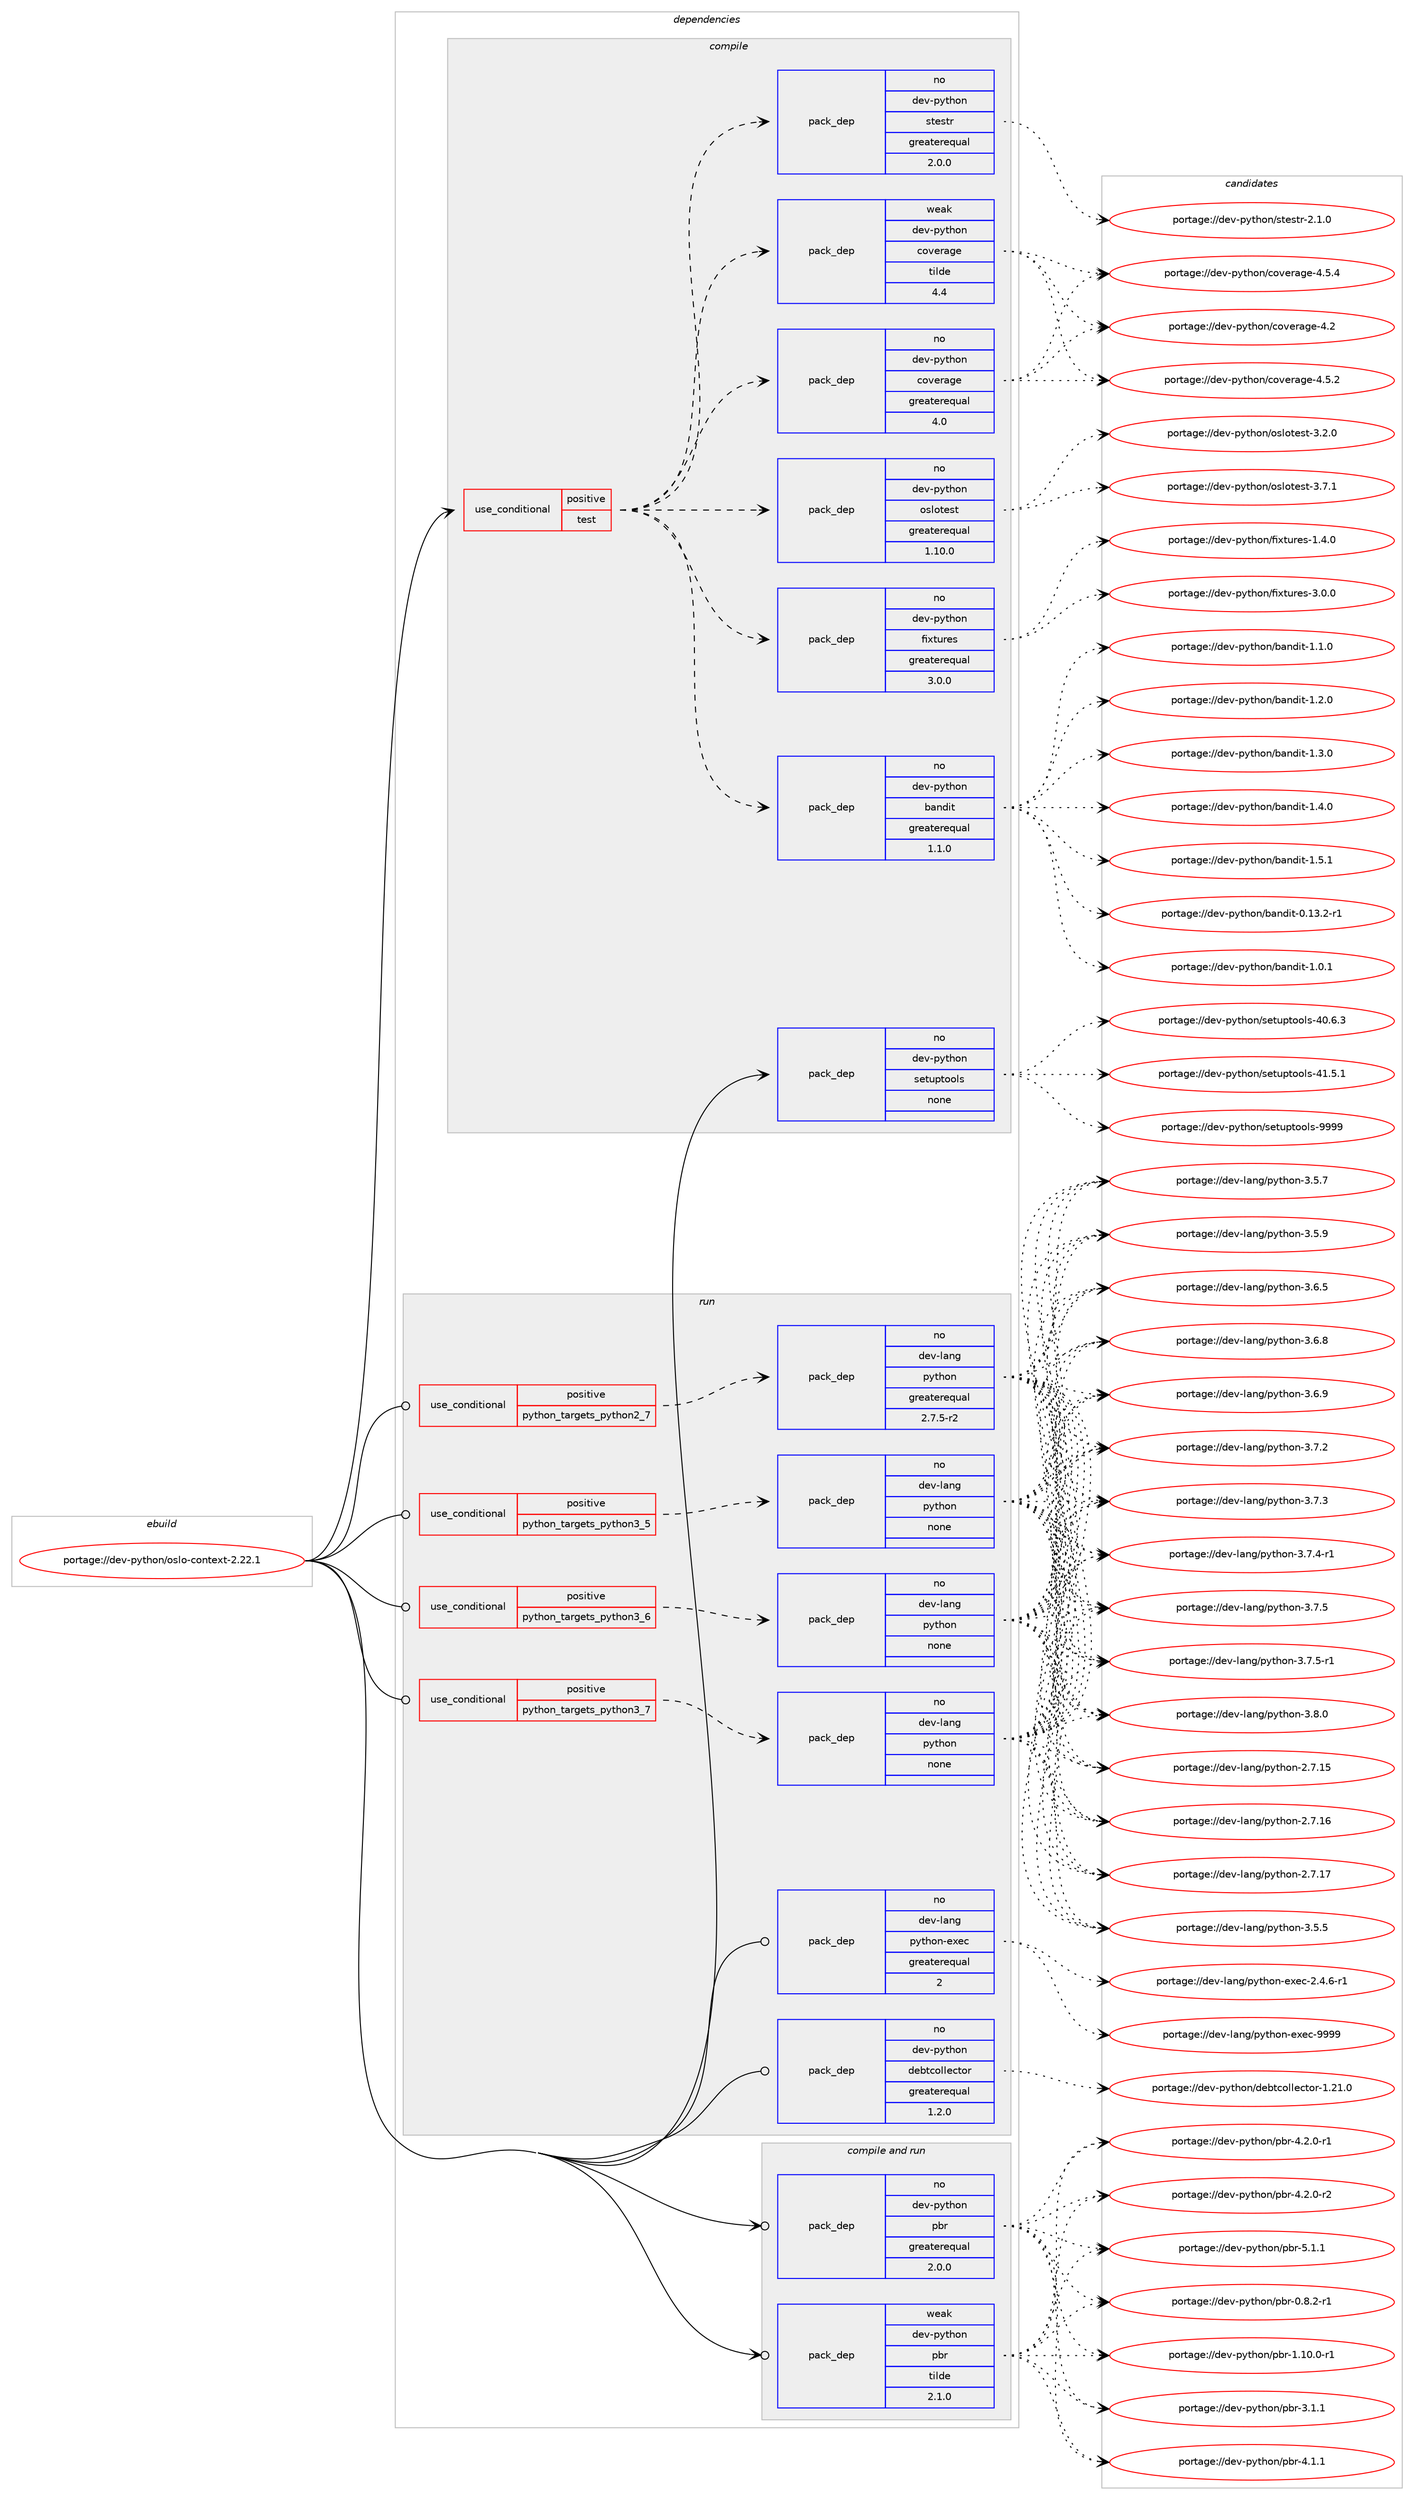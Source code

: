 digraph prolog {

# *************
# Graph options
# *************

newrank=true;
concentrate=true;
compound=true;
graph [rankdir=LR,fontname=Helvetica,fontsize=10,ranksep=1.5];#, ranksep=2.5, nodesep=0.2];
edge  [arrowhead=vee];
node  [fontname=Helvetica,fontsize=10];

# **********
# The ebuild
# **********

subgraph cluster_leftcol {
color=gray;
rank=same;
label=<<i>ebuild</i>>;
id [label="portage://dev-python/oslo-context-2.22.1", color=red, width=4, href="../dev-python/oslo-context-2.22.1.svg"];
}

# ****************
# The dependencies
# ****************

subgraph cluster_midcol {
color=gray;
label=<<i>dependencies</i>>;
subgraph cluster_compile {
fillcolor="#eeeeee";
style=filled;
label=<<i>compile</i>>;
subgraph cond33016 {
dependency153662 [label=<<TABLE BORDER="0" CELLBORDER="1" CELLSPACING="0" CELLPADDING="4"><TR><TD ROWSPAN="3" CELLPADDING="10">use_conditional</TD></TR><TR><TD>positive</TD></TR><TR><TD>test</TD></TR></TABLE>>, shape=none, color=red];
subgraph pack117317 {
dependency153663 [label=<<TABLE BORDER="0" CELLBORDER="1" CELLSPACING="0" CELLPADDING="4" WIDTH="220"><TR><TD ROWSPAN="6" CELLPADDING="30">pack_dep</TD></TR><TR><TD WIDTH="110">no</TD></TR><TR><TD>dev-python</TD></TR><TR><TD>fixtures</TD></TR><TR><TD>greaterequal</TD></TR><TR><TD>3.0.0</TD></TR></TABLE>>, shape=none, color=blue];
}
dependency153662:e -> dependency153663:w [weight=20,style="dashed",arrowhead="vee"];
subgraph pack117318 {
dependency153664 [label=<<TABLE BORDER="0" CELLBORDER="1" CELLSPACING="0" CELLPADDING="4" WIDTH="220"><TR><TD ROWSPAN="6" CELLPADDING="30">pack_dep</TD></TR><TR><TD WIDTH="110">no</TD></TR><TR><TD>dev-python</TD></TR><TR><TD>oslotest</TD></TR><TR><TD>greaterequal</TD></TR><TR><TD>1.10.0</TD></TR></TABLE>>, shape=none, color=blue];
}
dependency153662:e -> dependency153664:w [weight=20,style="dashed",arrowhead="vee"];
subgraph pack117319 {
dependency153665 [label=<<TABLE BORDER="0" CELLBORDER="1" CELLSPACING="0" CELLPADDING="4" WIDTH="220"><TR><TD ROWSPAN="6" CELLPADDING="30">pack_dep</TD></TR><TR><TD WIDTH="110">no</TD></TR><TR><TD>dev-python</TD></TR><TR><TD>coverage</TD></TR><TR><TD>greaterequal</TD></TR><TR><TD>4.0</TD></TR></TABLE>>, shape=none, color=blue];
}
dependency153662:e -> dependency153665:w [weight=20,style="dashed",arrowhead="vee"];
subgraph pack117320 {
dependency153666 [label=<<TABLE BORDER="0" CELLBORDER="1" CELLSPACING="0" CELLPADDING="4" WIDTH="220"><TR><TD ROWSPAN="6" CELLPADDING="30">pack_dep</TD></TR><TR><TD WIDTH="110">weak</TD></TR><TR><TD>dev-python</TD></TR><TR><TD>coverage</TD></TR><TR><TD>tilde</TD></TR><TR><TD>4.4</TD></TR></TABLE>>, shape=none, color=blue];
}
dependency153662:e -> dependency153666:w [weight=20,style="dashed",arrowhead="vee"];
subgraph pack117321 {
dependency153667 [label=<<TABLE BORDER="0" CELLBORDER="1" CELLSPACING="0" CELLPADDING="4" WIDTH="220"><TR><TD ROWSPAN="6" CELLPADDING="30">pack_dep</TD></TR><TR><TD WIDTH="110">no</TD></TR><TR><TD>dev-python</TD></TR><TR><TD>stestr</TD></TR><TR><TD>greaterequal</TD></TR><TR><TD>2.0.0</TD></TR></TABLE>>, shape=none, color=blue];
}
dependency153662:e -> dependency153667:w [weight=20,style="dashed",arrowhead="vee"];
subgraph pack117322 {
dependency153668 [label=<<TABLE BORDER="0" CELLBORDER="1" CELLSPACING="0" CELLPADDING="4" WIDTH="220"><TR><TD ROWSPAN="6" CELLPADDING="30">pack_dep</TD></TR><TR><TD WIDTH="110">no</TD></TR><TR><TD>dev-python</TD></TR><TR><TD>bandit</TD></TR><TR><TD>greaterequal</TD></TR><TR><TD>1.1.0</TD></TR></TABLE>>, shape=none, color=blue];
}
dependency153662:e -> dependency153668:w [weight=20,style="dashed",arrowhead="vee"];
}
id:e -> dependency153662:w [weight=20,style="solid",arrowhead="vee"];
subgraph pack117323 {
dependency153669 [label=<<TABLE BORDER="0" CELLBORDER="1" CELLSPACING="0" CELLPADDING="4" WIDTH="220"><TR><TD ROWSPAN="6" CELLPADDING="30">pack_dep</TD></TR><TR><TD WIDTH="110">no</TD></TR><TR><TD>dev-python</TD></TR><TR><TD>setuptools</TD></TR><TR><TD>none</TD></TR><TR><TD></TD></TR></TABLE>>, shape=none, color=blue];
}
id:e -> dependency153669:w [weight=20,style="solid",arrowhead="vee"];
}
subgraph cluster_compileandrun {
fillcolor="#eeeeee";
style=filled;
label=<<i>compile and run</i>>;
subgraph pack117324 {
dependency153670 [label=<<TABLE BORDER="0" CELLBORDER="1" CELLSPACING="0" CELLPADDING="4" WIDTH="220"><TR><TD ROWSPAN="6" CELLPADDING="30">pack_dep</TD></TR><TR><TD WIDTH="110">no</TD></TR><TR><TD>dev-python</TD></TR><TR><TD>pbr</TD></TR><TR><TD>greaterequal</TD></TR><TR><TD>2.0.0</TD></TR></TABLE>>, shape=none, color=blue];
}
id:e -> dependency153670:w [weight=20,style="solid",arrowhead="odotvee"];
subgraph pack117325 {
dependency153671 [label=<<TABLE BORDER="0" CELLBORDER="1" CELLSPACING="0" CELLPADDING="4" WIDTH="220"><TR><TD ROWSPAN="6" CELLPADDING="30">pack_dep</TD></TR><TR><TD WIDTH="110">weak</TD></TR><TR><TD>dev-python</TD></TR><TR><TD>pbr</TD></TR><TR><TD>tilde</TD></TR><TR><TD>2.1.0</TD></TR></TABLE>>, shape=none, color=blue];
}
id:e -> dependency153671:w [weight=20,style="solid",arrowhead="odotvee"];
}
subgraph cluster_run {
fillcolor="#eeeeee";
style=filled;
label=<<i>run</i>>;
subgraph cond33017 {
dependency153672 [label=<<TABLE BORDER="0" CELLBORDER="1" CELLSPACING="0" CELLPADDING="4"><TR><TD ROWSPAN="3" CELLPADDING="10">use_conditional</TD></TR><TR><TD>positive</TD></TR><TR><TD>python_targets_python2_7</TD></TR></TABLE>>, shape=none, color=red];
subgraph pack117326 {
dependency153673 [label=<<TABLE BORDER="0" CELLBORDER="1" CELLSPACING="0" CELLPADDING="4" WIDTH="220"><TR><TD ROWSPAN="6" CELLPADDING="30">pack_dep</TD></TR><TR><TD WIDTH="110">no</TD></TR><TR><TD>dev-lang</TD></TR><TR><TD>python</TD></TR><TR><TD>greaterequal</TD></TR><TR><TD>2.7.5-r2</TD></TR></TABLE>>, shape=none, color=blue];
}
dependency153672:e -> dependency153673:w [weight=20,style="dashed",arrowhead="vee"];
}
id:e -> dependency153672:w [weight=20,style="solid",arrowhead="odot"];
subgraph cond33018 {
dependency153674 [label=<<TABLE BORDER="0" CELLBORDER="1" CELLSPACING="0" CELLPADDING="4"><TR><TD ROWSPAN="3" CELLPADDING="10">use_conditional</TD></TR><TR><TD>positive</TD></TR><TR><TD>python_targets_python3_5</TD></TR></TABLE>>, shape=none, color=red];
subgraph pack117327 {
dependency153675 [label=<<TABLE BORDER="0" CELLBORDER="1" CELLSPACING="0" CELLPADDING="4" WIDTH="220"><TR><TD ROWSPAN="6" CELLPADDING="30">pack_dep</TD></TR><TR><TD WIDTH="110">no</TD></TR><TR><TD>dev-lang</TD></TR><TR><TD>python</TD></TR><TR><TD>none</TD></TR><TR><TD></TD></TR></TABLE>>, shape=none, color=blue];
}
dependency153674:e -> dependency153675:w [weight=20,style="dashed",arrowhead="vee"];
}
id:e -> dependency153674:w [weight=20,style="solid",arrowhead="odot"];
subgraph cond33019 {
dependency153676 [label=<<TABLE BORDER="0" CELLBORDER="1" CELLSPACING="0" CELLPADDING="4"><TR><TD ROWSPAN="3" CELLPADDING="10">use_conditional</TD></TR><TR><TD>positive</TD></TR><TR><TD>python_targets_python3_6</TD></TR></TABLE>>, shape=none, color=red];
subgraph pack117328 {
dependency153677 [label=<<TABLE BORDER="0" CELLBORDER="1" CELLSPACING="0" CELLPADDING="4" WIDTH="220"><TR><TD ROWSPAN="6" CELLPADDING="30">pack_dep</TD></TR><TR><TD WIDTH="110">no</TD></TR><TR><TD>dev-lang</TD></TR><TR><TD>python</TD></TR><TR><TD>none</TD></TR><TR><TD></TD></TR></TABLE>>, shape=none, color=blue];
}
dependency153676:e -> dependency153677:w [weight=20,style="dashed",arrowhead="vee"];
}
id:e -> dependency153676:w [weight=20,style="solid",arrowhead="odot"];
subgraph cond33020 {
dependency153678 [label=<<TABLE BORDER="0" CELLBORDER="1" CELLSPACING="0" CELLPADDING="4"><TR><TD ROWSPAN="3" CELLPADDING="10">use_conditional</TD></TR><TR><TD>positive</TD></TR><TR><TD>python_targets_python3_7</TD></TR></TABLE>>, shape=none, color=red];
subgraph pack117329 {
dependency153679 [label=<<TABLE BORDER="0" CELLBORDER="1" CELLSPACING="0" CELLPADDING="4" WIDTH="220"><TR><TD ROWSPAN="6" CELLPADDING="30">pack_dep</TD></TR><TR><TD WIDTH="110">no</TD></TR><TR><TD>dev-lang</TD></TR><TR><TD>python</TD></TR><TR><TD>none</TD></TR><TR><TD></TD></TR></TABLE>>, shape=none, color=blue];
}
dependency153678:e -> dependency153679:w [weight=20,style="dashed",arrowhead="vee"];
}
id:e -> dependency153678:w [weight=20,style="solid",arrowhead="odot"];
subgraph pack117330 {
dependency153680 [label=<<TABLE BORDER="0" CELLBORDER="1" CELLSPACING="0" CELLPADDING="4" WIDTH="220"><TR><TD ROWSPAN="6" CELLPADDING="30">pack_dep</TD></TR><TR><TD WIDTH="110">no</TD></TR><TR><TD>dev-lang</TD></TR><TR><TD>python-exec</TD></TR><TR><TD>greaterequal</TD></TR><TR><TD>2</TD></TR></TABLE>>, shape=none, color=blue];
}
id:e -> dependency153680:w [weight=20,style="solid",arrowhead="odot"];
subgraph pack117331 {
dependency153681 [label=<<TABLE BORDER="0" CELLBORDER="1" CELLSPACING="0" CELLPADDING="4" WIDTH="220"><TR><TD ROWSPAN="6" CELLPADDING="30">pack_dep</TD></TR><TR><TD WIDTH="110">no</TD></TR><TR><TD>dev-python</TD></TR><TR><TD>debtcollector</TD></TR><TR><TD>greaterequal</TD></TR><TR><TD>1.2.0</TD></TR></TABLE>>, shape=none, color=blue];
}
id:e -> dependency153681:w [weight=20,style="solid",arrowhead="odot"];
}
}

# **************
# The candidates
# **************

subgraph cluster_choices {
rank=same;
color=gray;
label=<<i>candidates</i>>;

subgraph choice117317 {
color=black;
nodesep=1;
choiceportage1001011184511212111610411111047102105120116117114101115454946524648 [label="portage://dev-python/fixtures-1.4.0", color=red, width=4,href="../dev-python/fixtures-1.4.0.svg"];
choiceportage1001011184511212111610411111047102105120116117114101115455146484648 [label="portage://dev-python/fixtures-3.0.0", color=red, width=4,href="../dev-python/fixtures-3.0.0.svg"];
dependency153663:e -> choiceportage1001011184511212111610411111047102105120116117114101115454946524648:w [style=dotted,weight="100"];
dependency153663:e -> choiceportage1001011184511212111610411111047102105120116117114101115455146484648:w [style=dotted,weight="100"];
}
subgraph choice117318 {
color=black;
nodesep=1;
choiceportage1001011184511212111610411111047111115108111116101115116455146504648 [label="portage://dev-python/oslotest-3.2.0", color=red, width=4,href="../dev-python/oslotest-3.2.0.svg"];
choiceportage1001011184511212111610411111047111115108111116101115116455146554649 [label="portage://dev-python/oslotest-3.7.1", color=red, width=4,href="../dev-python/oslotest-3.7.1.svg"];
dependency153664:e -> choiceportage1001011184511212111610411111047111115108111116101115116455146504648:w [style=dotted,weight="100"];
dependency153664:e -> choiceportage1001011184511212111610411111047111115108111116101115116455146554649:w [style=dotted,weight="100"];
}
subgraph choice117319 {
color=black;
nodesep=1;
choiceportage1001011184511212111610411111047991111181011149710310145524650 [label="portage://dev-python/coverage-4.2", color=red, width=4,href="../dev-python/coverage-4.2.svg"];
choiceportage10010111845112121116104111110479911111810111497103101455246534650 [label="portage://dev-python/coverage-4.5.2", color=red, width=4,href="../dev-python/coverage-4.5.2.svg"];
choiceportage10010111845112121116104111110479911111810111497103101455246534652 [label="portage://dev-python/coverage-4.5.4", color=red, width=4,href="../dev-python/coverage-4.5.4.svg"];
dependency153665:e -> choiceportage1001011184511212111610411111047991111181011149710310145524650:w [style=dotted,weight="100"];
dependency153665:e -> choiceportage10010111845112121116104111110479911111810111497103101455246534650:w [style=dotted,weight="100"];
dependency153665:e -> choiceportage10010111845112121116104111110479911111810111497103101455246534652:w [style=dotted,weight="100"];
}
subgraph choice117320 {
color=black;
nodesep=1;
choiceportage1001011184511212111610411111047991111181011149710310145524650 [label="portage://dev-python/coverage-4.2", color=red, width=4,href="../dev-python/coverage-4.2.svg"];
choiceportage10010111845112121116104111110479911111810111497103101455246534650 [label="portage://dev-python/coverage-4.5.2", color=red, width=4,href="../dev-python/coverage-4.5.2.svg"];
choiceportage10010111845112121116104111110479911111810111497103101455246534652 [label="portage://dev-python/coverage-4.5.4", color=red, width=4,href="../dev-python/coverage-4.5.4.svg"];
dependency153666:e -> choiceportage1001011184511212111610411111047991111181011149710310145524650:w [style=dotted,weight="100"];
dependency153666:e -> choiceportage10010111845112121116104111110479911111810111497103101455246534650:w [style=dotted,weight="100"];
dependency153666:e -> choiceportage10010111845112121116104111110479911111810111497103101455246534652:w [style=dotted,weight="100"];
}
subgraph choice117321 {
color=black;
nodesep=1;
choiceportage1001011184511212111610411111047115116101115116114455046494648 [label="portage://dev-python/stestr-2.1.0", color=red, width=4,href="../dev-python/stestr-2.1.0.svg"];
dependency153667:e -> choiceportage1001011184511212111610411111047115116101115116114455046494648:w [style=dotted,weight="100"];
}
subgraph choice117322 {
color=black;
nodesep=1;
choiceportage10010111845112121116104111110479897110100105116454846495146504511449 [label="portage://dev-python/bandit-0.13.2-r1", color=red, width=4,href="../dev-python/bandit-0.13.2-r1.svg"];
choiceportage10010111845112121116104111110479897110100105116454946484649 [label="portage://dev-python/bandit-1.0.1", color=red, width=4,href="../dev-python/bandit-1.0.1.svg"];
choiceportage10010111845112121116104111110479897110100105116454946494648 [label="portage://dev-python/bandit-1.1.0", color=red, width=4,href="../dev-python/bandit-1.1.0.svg"];
choiceportage10010111845112121116104111110479897110100105116454946504648 [label="portage://dev-python/bandit-1.2.0", color=red, width=4,href="../dev-python/bandit-1.2.0.svg"];
choiceportage10010111845112121116104111110479897110100105116454946514648 [label="portage://dev-python/bandit-1.3.0", color=red, width=4,href="../dev-python/bandit-1.3.0.svg"];
choiceportage10010111845112121116104111110479897110100105116454946524648 [label="portage://dev-python/bandit-1.4.0", color=red, width=4,href="../dev-python/bandit-1.4.0.svg"];
choiceportage10010111845112121116104111110479897110100105116454946534649 [label="portage://dev-python/bandit-1.5.1", color=red, width=4,href="../dev-python/bandit-1.5.1.svg"];
dependency153668:e -> choiceportage10010111845112121116104111110479897110100105116454846495146504511449:w [style=dotted,weight="100"];
dependency153668:e -> choiceportage10010111845112121116104111110479897110100105116454946484649:w [style=dotted,weight="100"];
dependency153668:e -> choiceportage10010111845112121116104111110479897110100105116454946494648:w [style=dotted,weight="100"];
dependency153668:e -> choiceportage10010111845112121116104111110479897110100105116454946504648:w [style=dotted,weight="100"];
dependency153668:e -> choiceportage10010111845112121116104111110479897110100105116454946514648:w [style=dotted,weight="100"];
dependency153668:e -> choiceportage10010111845112121116104111110479897110100105116454946524648:w [style=dotted,weight="100"];
dependency153668:e -> choiceportage10010111845112121116104111110479897110100105116454946534649:w [style=dotted,weight="100"];
}
subgraph choice117323 {
color=black;
nodesep=1;
choiceportage100101118451121211161041111104711510111611711211611111110811545524846544651 [label="portage://dev-python/setuptools-40.6.3", color=red, width=4,href="../dev-python/setuptools-40.6.3.svg"];
choiceportage100101118451121211161041111104711510111611711211611111110811545524946534649 [label="portage://dev-python/setuptools-41.5.1", color=red, width=4,href="../dev-python/setuptools-41.5.1.svg"];
choiceportage10010111845112121116104111110471151011161171121161111111081154557575757 [label="portage://dev-python/setuptools-9999", color=red, width=4,href="../dev-python/setuptools-9999.svg"];
dependency153669:e -> choiceportage100101118451121211161041111104711510111611711211611111110811545524846544651:w [style=dotted,weight="100"];
dependency153669:e -> choiceportage100101118451121211161041111104711510111611711211611111110811545524946534649:w [style=dotted,weight="100"];
dependency153669:e -> choiceportage10010111845112121116104111110471151011161171121161111111081154557575757:w [style=dotted,weight="100"];
}
subgraph choice117324 {
color=black;
nodesep=1;
choiceportage1001011184511212111610411111047112981144548465646504511449 [label="portage://dev-python/pbr-0.8.2-r1", color=red, width=4,href="../dev-python/pbr-0.8.2-r1.svg"];
choiceportage100101118451121211161041111104711298114454946494846484511449 [label="portage://dev-python/pbr-1.10.0-r1", color=red, width=4,href="../dev-python/pbr-1.10.0-r1.svg"];
choiceportage100101118451121211161041111104711298114455146494649 [label="portage://dev-python/pbr-3.1.1", color=red, width=4,href="../dev-python/pbr-3.1.1.svg"];
choiceportage100101118451121211161041111104711298114455246494649 [label="portage://dev-python/pbr-4.1.1", color=red, width=4,href="../dev-python/pbr-4.1.1.svg"];
choiceportage1001011184511212111610411111047112981144552465046484511449 [label="portage://dev-python/pbr-4.2.0-r1", color=red, width=4,href="../dev-python/pbr-4.2.0-r1.svg"];
choiceportage1001011184511212111610411111047112981144552465046484511450 [label="portage://dev-python/pbr-4.2.0-r2", color=red, width=4,href="../dev-python/pbr-4.2.0-r2.svg"];
choiceportage100101118451121211161041111104711298114455346494649 [label="portage://dev-python/pbr-5.1.1", color=red, width=4,href="../dev-python/pbr-5.1.1.svg"];
dependency153670:e -> choiceportage1001011184511212111610411111047112981144548465646504511449:w [style=dotted,weight="100"];
dependency153670:e -> choiceportage100101118451121211161041111104711298114454946494846484511449:w [style=dotted,weight="100"];
dependency153670:e -> choiceportage100101118451121211161041111104711298114455146494649:w [style=dotted,weight="100"];
dependency153670:e -> choiceportage100101118451121211161041111104711298114455246494649:w [style=dotted,weight="100"];
dependency153670:e -> choiceportage1001011184511212111610411111047112981144552465046484511449:w [style=dotted,weight="100"];
dependency153670:e -> choiceportage1001011184511212111610411111047112981144552465046484511450:w [style=dotted,weight="100"];
dependency153670:e -> choiceportage100101118451121211161041111104711298114455346494649:w [style=dotted,weight="100"];
}
subgraph choice117325 {
color=black;
nodesep=1;
choiceportage1001011184511212111610411111047112981144548465646504511449 [label="portage://dev-python/pbr-0.8.2-r1", color=red, width=4,href="../dev-python/pbr-0.8.2-r1.svg"];
choiceportage100101118451121211161041111104711298114454946494846484511449 [label="portage://dev-python/pbr-1.10.0-r1", color=red, width=4,href="../dev-python/pbr-1.10.0-r1.svg"];
choiceportage100101118451121211161041111104711298114455146494649 [label="portage://dev-python/pbr-3.1.1", color=red, width=4,href="../dev-python/pbr-3.1.1.svg"];
choiceportage100101118451121211161041111104711298114455246494649 [label="portage://dev-python/pbr-4.1.1", color=red, width=4,href="../dev-python/pbr-4.1.1.svg"];
choiceportage1001011184511212111610411111047112981144552465046484511449 [label="portage://dev-python/pbr-4.2.0-r1", color=red, width=4,href="../dev-python/pbr-4.2.0-r1.svg"];
choiceportage1001011184511212111610411111047112981144552465046484511450 [label="portage://dev-python/pbr-4.2.0-r2", color=red, width=4,href="../dev-python/pbr-4.2.0-r2.svg"];
choiceportage100101118451121211161041111104711298114455346494649 [label="portage://dev-python/pbr-5.1.1", color=red, width=4,href="../dev-python/pbr-5.1.1.svg"];
dependency153671:e -> choiceportage1001011184511212111610411111047112981144548465646504511449:w [style=dotted,weight="100"];
dependency153671:e -> choiceportage100101118451121211161041111104711298114454946494846484511449:w [style=dotted,weight="100"];
dependency153671:e -> choiceportage100101118451121211161041111104711298114455146494649:w [style=dotted,weight="100"];
dependency153671:e -> choiceportage100101118451121211161041111104711298114455246494649:w [style=dotted,weight="100"];
dependency153671:e -> choiceportage1001011184511212111610411111047112981144552465046484511449:w [style=dotted,weight="100"];
dependency153671:e -> choiceportage1001011184511212111610411111047112981144552465046484511450:w [style=dotted,weight="100"];
dependency153671:e -> choiceportage100101118451121211161041111104711298114455346494649:w [style=dotted,weight="100"];
}
subgraph choice117326 {
color=black;
nodesep=1;
choiceportage10010111845108971101034711212111610411111045504655464953 [label="portage://dev-lang/python-2.7.15", color=red, width=4,href="../dev-lang/python-2.7.15.svg"];
choiceportage10010111845108971101034711212111610411111045504655464954 [label="portage://dev-lang/python-2.7.16", color=red, width=4,href="../dev-lang/python-2.7.16.svg"];
choiceportage10010111845108971101034711212111610411111045504655464955 [label="portage://dev-lang/python-2.7.17", color=red, width=4,href="../dev-lang/python-2.7.17.svg"];
choiceportage100101118451089711010347112121116104111110455146534653 [label="portage://dev-lang/python-3.5.5", color=red, width=4,href="../dev-lang/python-3.5.5.svg"];
choiceportage100101118451089711010347112121116104111110455146534655 [label="portage://dev-lang/python-3.5.7", color=red, width=4,href="../dev-lang/python-3.5.7.svg"];
choiceportage100101118451089711010347112121116104111110455146534657 [label="portage://dev-lang/python-3.5.9", color=red, width=4,href="../dev-lang/python-3.5.9.svg"];
choiceportage100101118451089711010347112121116104111110455146544653 [label="portage://dev-lang/python-3.6.5", color=red, width=4,href="../dev-lang/python-3.6.5.svg"];
choiceportage100101118451089711010347112121116104111110455146544656 [label="portage://dev-lang/python-3.6.8", color=red, width=4,href="../dev-lang/python-3.6.8.svg"];
choiceportage100101118451089711010347112121116104111110455146544657 [label="portage://dev-lang/python-3.6.9", color=red, width=4,href="../dev-lang/python-3.6.9.svg"];
choiceportage100101118451089711010347112121116104111110455146554650 [label="portage://dev-lang/python-3.7.2", color=red, width=4,href="../dev-lang/python-3.7.2.svg"];
choiceportage100101118451089711010347112121116104111110455146554651 [label="portage://dev-lang/python-3.7.3", color=red, width=4,href="../dev-lang/python-3.7.3.svg"];
choiceportage1001011184510897110103471121211161041111104551465546524511449 [label="portage://dev-lang/python-3.7.4-r1", color=red, width=4,href="../dev-lang/python-3.7.4-r1.svg"];
choiceportage100101118451089711010347112121116104111110455146554653 [label="portage://dev-lang/python-3.7.5", color=red, width=4,href="../dev-lang/python-3.7.5.svg"];
choiceportage1001011184510897110103471121211161041111104551465546534511449 [label="portage://dev-lang/python-3.7.5-r1", color=red, width=4,href="../dev-lang/python-3.7.5-r1.svg"];
choiceportage100101118451089711010347112121116104111110455146564648 [label="portage://dev-lang/python-3.8.0", color=red, width=4,href="../dev-lang/python-3.8.0.svg"];
dependency153673:e -> choiceportage10010111845108971101034711212111610411111045504655464953:w [style=dotted,weight="100"];
dependency153673:e -> choiceportage10010111845108971101034711212111610411111045504655464954:w [style=dotted,weight="100"];
dependency153673:e -> choiceportage10010111845108971101034711212111610411111045504655464955:w [style=dotted,weight="100"];
dependency153673:e -> choiceportage100101118451089711010347112121116104111110455146534653:w [style=dotted,weight="100"];
dependency153673:e -> choiceportage100101118451089711010347112121116104111110455146534655:w [style=dotted,weight="100"];
dependency153673:e -> choiceportage100101118451089711010347112121116104111110455146534657:w [style=dotted,weight="100"];
dependency153673:e -> choiceportage100101118451089711010347112121116104111110455146544653:w [style=dotted,weight="100"];
dependency153673:e -> choiceportage100101118451089711010347112121116104111110455146544656:w [style=dotted,weight="100"];
dependency153673:e -> choiceportage100101118451089711010347112121116104111110455146544657:w [style=dotted,weight="100"];
dependency153673:e -> choiceportage100101118451089711010347112121116104111110455146554650:w [style=dotted,weight="100"];
dependency153673:e -> choiceportage100101118451089711010347112121116104111110455146554651:w [style=dotted,weight="100"];
dependency153673:e -> choiceportage1001011184510897110103471121211161041111104551465546524511449:w [style=dotted,weight="100"];
dependency153673:e -> choiceportage100101118451089711010347112121116104111110455146554653:w [style=dotted,weight="100"];
dependency153673:e -> choiceportage1001011184510897110103471121211161041111104551465546534511449:w [style=dotted,weight="100"];
dependency153673:e -> choiceportage100101118451089711010347112121116104111110455146564648:w [style=dotted,weight="100"];
}
subgraph choice117327 {
color=black;
nodesep=1;
choiceportage10010111845108971101034711212111610411111045504655464953 [label="portage://dev-lang/python-2.7.15", color=red, width=4,href="../dev-lang/python-2.7.15.svg"];
choiceportage10010111845108971101034711212111610411111045504655464954 [label="portage://dev-lang/python-2.7.16", color=red, width=4,href="../dev-lang/python-2.7.16.svg"];
choiceportage10010111845108971101034711212111610411111045504655464955 [label="portage://dev-lang/python-2.7.17", color=red, width=4,href="../dev-lang/python-2.7.17.svg"];
choiceportage100101118451089711010347112121116104111110455146534653 [label="portage://dev-lang/python-3.5.5", color=red, width=4,href="../dev-lang/python-3.5.5.svg"];
choiceportage100101118451089711010347112121116104111110455146534655 [label="portage://dev-lang/python-3.5.7", color=red, width=4,href="../dev-lang/python-3.5.7.svg"];
choiceportage100101118451089711010347112121116104111110455146534657 [label="portage://dev-lang/python-3.5.9", color=red, width=4,href="../dev-lang/python-3.5.9.svg"];
choiceportage100101118451089711010347112121116104111110455146544653 [label="portage://dev-lang/python-3.6.5", color=red, width=4,href="../dev-lang/python-3.6.5.svg"];
choiceportage100101118451089711010347112121116104111110455146544656 [label="portage://dev-lang/python-3.6.8", color=red, width=4,href="../dev-lang/python-3.6.8.svg"];
choiceportage100101118451089711010347112121116104111110455146544657 [label="portage://dev-lang/python-3.6.9", color=red, width=4,href="../dev-lang/python-3.6.9.svg"];
choiceportage100101118451089711010347112121116104111110455146554650 [label="portage://dev-lang/python-3.7.2", color=red, width=4,href="../dev-lang/python-3.7.2.svg"];
choiceportage100101118451089711010347112121116104111110455146554651 [label="portage://dev-lang/python-3.7.3", color=red, width=4,href="../dev-lang/python-3.7.3.svg"];
choiceportage1001011184510897110103471121211161041111104551465546524511449 [label="portage://dev-lang/python-3.7.4-r1", color=red, width=4,href="../dev-lang/python-3.7.4-r1.svg"];
choiceportage100101118451089711010347112121116104111110455146554653 [label="portage://dev-lang/python-3.7.5", color=red, width=4,href="../dev-lang/python-3.7.5.svg"];
choiceportage1001011184510897110103471121211161041111104551465546534511449 [label="portage://dev-lang/python-3.7.5-r1", color=red, width=4,href="../dev-lang/python-3.7.5-r1.svg"];
choiceportage100101118451089711010347112121116104111110455146564648 [label="portage://dev-lang/python-3.8.0", color=red, width=4,href="../dev-lang/python-3.8.0.svg"];
dependency153675:e -> choiceportage10010111845108971101034711212111610411111045504655464953:w [style=dotted,weight="100"];
dependency153675:e -> choiceportage10010111845108971101034711212111610411111045504655464954:w [style=dotted,weight="100"];
dependency153675:e -> choiceportage10010111845108971101034711212111610411111045504655464955:w [style=dotted,weight="100"];
dependency153675:e -> choiceportage100101118451089711010347112121116104111110455146534653:w [style=dotted,weight="100"];
dependency153675:e -> choiceportage100101118451089711010347112121116104111110455146534655:w [style=dotted,weight="100"];
dependency153675:e -> choiceportage100101118451089711010347112121116104111110455146534657:w [style=dotted,weight="100"];
dependency153675:e -> choiceportage100101118451089711010347112121116104111110455146544653:w [style=dotted,weight="100"];
dependency153675:e -> choiceportage100101118451089711010347112121116104111110455146544656:w [style=dotted,weight="100"];
dependency153675:e -> choiceportage100101118451089711010347112121116104111110455146544657:w [style=dotted,weight="100"];
dependency153675:e -> choiceportage100101118451089711010347112121116104111110455146554650:w [style=dotted,weight="100"];
dependency153675:e -> choiceportage100101118451089711010347112121116104111110455146554651:w [style=dotted,weight="100"];
dependency153675:e -> choiceportage1001011184510897110103471121211161041111104551465546524511449:w [style=dotted,weight="100"];
dependency153675:e -> choiceportage100101118451089711010347112121116104111110455146554653:w [style=dotted,weight="100"];
dependency153675:e -> choiceportage1001011184510897110103471121211161041111104551465546534511449:w [style=dotted,weight="100"];
dependency153675:e -> choiceportage100101118451089711010347112121116104111110455146564648:w [style=dotted,weight="100"];
}
subgraph choice117328 {
color=black;
nodesep=1;
choiceportage10010111845108971101034711212111610411111045504655464953 [label="portage://dev-lang/python-2.7.15", color=red, width=4,href="../dev-lang/python-2.7.15.svg"];
choiceportage10010111845108971101034711212111610411111045504655464954 [label="portage://dev-lang/python-2.7.16", color=red, width=4,href="../dev-lang/python-2.7.16.svg"];
choiceportage10010111845108971101034711212111610411111045504655464955 [label="portage://dev-lang/python-2.7.17", color=red, width=4,href="../dev-lang/python-2.7.17.svg"];
choiceportage100101118451089711010347112121116104111110455146534653 [label="portage://dev-lang/python-3.5.5", color=red, width=4,href="../dev-lang/python-3.5.5.svg"];
choiceportage100101118451089711010347112121116104111110455146534655 [label="portage://dev-lang/python-3.5.7", color=red, width=4,href="../dev-lang/python-3.5.7.svg"];
choiceportage100101118451089711010347112121116104111110455146534657 [label="portage://dev-lang/python-3.5.9", color=red, width=4,href="../dev-lang/python-3.5.9.svg"];
choiceportage100101118451089711010347112121116104111110455146544653 [label="portage://dev-lang/python-3.6.5", color=red, width=4,href="../dev-lang/python-3.6.5.svg"];
choiceportage100101118451089711010347112121116104111110455146544656 [label="portage://dev-lang/python-3.6.8", color=red, width=4,href="../dev-lang/python-3.6.8.svg"];
choiceportage100101118451089711010347112121116104111110455146544657 [label="portage://dev-lang/python-3.6.9", color=red, width=4,href="../dev-lang/python-3.6.9.svg"];
choiceportage100101118451089711010347112121116104111110455146554650 [label="portage://dev-lang/python-3.7.2", color=red, width=4,href="../dev-lang/python-3.7.2.svg"];
choiceportage100101118451089711010347112121116104111110455146554651 [label="portage://dev-lang/python-3.7.3", color=red, width=4,href="../dev-lang/python-3.7.3.svg"];
choiceportage1001011184510897110103471121211161041111104551465546524511449 [label="portage://dev-lang/python-3.7.4-r1", color=red, width=4,href="../dev-lang/python-3.7.4-r1.svg"];
choiceportage100101118451089711010347112121116104111110455146554653 [label="portage://dev-lang/python-3.7.5", color=red, width=4,href="../dev-lang/python-3.7.5.svg"];
choiceportage1001011184510897110103471121211161041111104551465546534511449 [label="portage://dev-lang/python-3.7.5-r1", color=red, width=4,href="../dev-lang/python-3.7.5-r1.svg"];
choiceportage100101118451089711010347112121116104111110455146564648 [label="portage://dev-lang/python-3.8.0", color=red, width=4,href="../dev-lang/python-3.8.0.svg"];
dependency153677:e -> choiceportage10010111845108971101034711212111610411111045504655464953:w [style=dotted,weight="100"];
dependency153677:e -> choiceportage10010111845108971101034711212111610411111045504655464954:w [style=dotted,weight="100"];
dependency153677:e -> choiceportage10010111845108971101034711212111610411111045504655464955:w [style=dotted,weight="100"];
dependency153677:e -> choiceportage100101118451089711010347112121116104111110455146534653:w [style=dotted,weight="100"];
dependency153677:e -> choiceportage100101118451089711010347112121116104111110455146534655:w [style=dotted,weight="100"];
dependency153677:e -> choiceportage100101118451089711010347112121116104111110455146534657:w [style=dotted,weight="100"];
dependency153677:e -> choiceportage100101118451089711010347112121116104111110455146544653:w [style=dotted,weight="100"];
dependency153677:e -> choiceportage100101118451089711010347112121116104111110455146544656:w [style=dotted,weight="100"];
dependency153677:e -> choiceportage100101118451089711010347112121116104111110455146544657:w [style=dotted,weight="100"];
dependency153677:e -> choiceportage100101118451089711010347112121116104111110455146554650:w [style=dotted,weight="100"];
dependency153677:e -> choiceportage100101118451089711010347112121116104111110455146554651:w [style=dotted,weight="100"];
dependency153677:e -> choiceportage1001011184510897110103471121211161041111104551465546524511449:w [style=dotted,weight="100"];
dependency153677:e -> choiceportage100101118451089711010347112121116104111110455146554653:w [style=dotted,weight="100"];
dependency153677:e -> choiceportage1001011184510897110103471121211161041111104551465546534511449:w [style=dotted,weight="100"];
dependency153677:e -> choiceportage100101118451089711010347112121116104111110455146564648:w [style=dotted,weight="100"];
}
subgraph choice117329 {
color=black;
nodesep=1;
choiceportage10010111845108971101034711212111610411111045504655464953 [label="portage://dev-lang/python-2.7.15", color=red, width=4,href="../dev-lang/python-2.7.15.svg"];
choiceportage10010111845108971101034711212111610411111045504655464954 [label="portage://dev-lang/python-2.7.16", color=red, width=4,href="../dev-lang/python-2.7.16.svg"];
choiceportage10010111845108971101034711212111610411111045504655464955 [label="portage://dev-lang/python-2.7.17", color=red, width=4,href="../dev-lang/python-2.7.17.svg"];
choiceportage100101118451089711010347112121116104111110455146534653 [label="portage://dev-lang/python-3.5.5", color=red, width=4,href="../dev-lang/python-3.5.5.svg"];
choiceportage100101118451089711010347112121116104111110455146534655 [label="portage://dev-lang/python-3.5.7", color=red, width=4,href="../dev-lang/python-3.5.7.svg"];
choiceportage100101118451089711010347112121116104111110455146534657 [label="portage://dev-lang/python-3.5.9", color=red, width=4,href="../dev-lang/python-3.5.9.svg"];
choiceportage100101118451089711010347112121116104111110455146544653 [label="portage://dev-lang/python-3.6.5", color=red, width=4,href="../dev-lang/python-3.6.5.svg"];
choiceportage100101118451089711010347112121116104111110455146544656 [label="portage://dev-lang/python-3.6.8", color=red, width=4,href="../dev-lang/python-3.6.8.svg"];
choiceportage100101118451089711010347112121116104111110455146544657 [label="portage://dev-lang/python-3.6.9", color=red, width=4,href="../dev-lang/python-3.6.9.svg"];
choiceportage100101118451089711010347112121116104111110455146554650 [label="portage://dev-lang/python-3.7.2", color=red, width=4,href="../dev-lang/python-3.7.2.svg"];
choiceportage100101118451089711010347112121116104111110455146554651 [label="portage://dev-lang/python-3.7.3", color=red, width=4,href="../dev-lang/python-3.7.3.svg"];
choiceportage1001011184510897110103471121211161041111104551465546524511449 [label="portage://dev-lang/python-3.7.4-r1", color=red, width=4,href="../dev-lang/python-3.7.4-r1.svg"];
choiceportage100101118451089711010347112121116104111110455146554653 [label="portage://dev-lang/python-3.7.5", color=red, width=4,href="../dev-lang/python-3.7.5.svg"];
choiceportage1001011184510897110103471121211161041111104551465546534511449 [label="portage://dev-lang/python-3.7.5-r1", color=red, width=4,href="../dev-lang/python-3.7.5-r1.svg"];
choiceportage100101118451089711010347112121116104111110455146564648 [label="portage://dev-lang/python-3.8.0", color=red, width=4,href="../dev-lang/python-3.8.0.svg"];
dependency153679:e -> choiceportage10010111845108971101034711212111610411111045504655464953:w [style=dotted,weight="100"];
dependency153679:e -> choiceportage10010111845108971101034711212111610411111045504655464954:w [style=dotted,weight="100"];
dependency153679:e -> choiceportage10010111845108971101034711212111610411111045504655464955:w [style=dotted,weight="100"];
dependency153679:e -> choiceportage100101118451089711010347112121116104111110455146534653:w [style=dotted,weight="100"];
dependency153679:e -> choiceportage100101118451089711010347112121116104111110455146534655:w [style=dotted,weight="100"];
dependency153679:e -> choiceportage100101118451089711010347112121116104111110455146534657:w [style=dotted,weight="100"];
dependency153679:e -> choiceportage100101118451089711010347112121116104111110455146544653:w [style=dotted,weight="100"];
dependency153679:e -> choiceportage100101118451089711010347112121116104111110455146544656:w [style=dotted,weight="100"];
dependency153679:e -> choiceportage100101118451089711010347112121116104111110455146544657:w [style=dotted,weight="100"];
dependency153679:e -> choiceportage100101118451089711010347112121116104111110455146554650:w [style=dotted,weight="100"];
dependency153679:e -> choiceportage100101118451089711010347112121116104111110455146554651:w [style=dotted,weight="100"];
dependency153679:e -> choiceportage1001011184510897110103471121211161041111104551465546524511449:w [style=dotted,weight="100"];
dependency153679:e -> choiceportage100101118451089711010347112121116104111110455146554653:w [style=dotted,weight="100"];
dependency153679:e -> choiceportage1001011184510897110103471121211161041111104551465546534511449:w [style=dotted,weight="100"];
dependency153679:e -> choiceportage100101118451089711010347112121116104111110455146564648:w [style=dotted,weight="100"];
}
subgraph choice117330 {
color=black;
nodesep=1;
choiceportage10010111845108971101034711212111610411111045101120101994550465246544511449 [label="portage://dev-lang/python-exec-2.4.6-r1", color=red, width=4,href="../dev-lang/python-exec-2.4.6-r1.svg"];
choiceportage10010111845108971101034711212111610411111045101120101994557575757 [label="portage://dev-lang/python-exec-9999", color=red, width=4,href="../dev-lang/python-exec-9999.svg"];
dependency153680:e -> choiceportage10010111845108971101034711212111610411111045101120101994550465246544511449:w [style=dotted,weight="100"];
dependency153680:e -> choiceportage10010111845108971101034711212111610411111045101120101994557575757:w [style=dotted,weight="100"];
}
subgraph choice117331 {
color=black;
nodesep=1;
choiceportage100101118451121211161041111104710010198116991111081081019911611111445494650494648 [label="portage://dev-python/debtcollector-1.21.0", color=red, width=4,href="../dev-python/debtcollector-1.21.0.svg"];
dependency153681:e -> choiceportage100101118451121211161041111104710010198116991111081081019911611111445494650494648:w [style=dotted,weight="100"];
}
}

}
